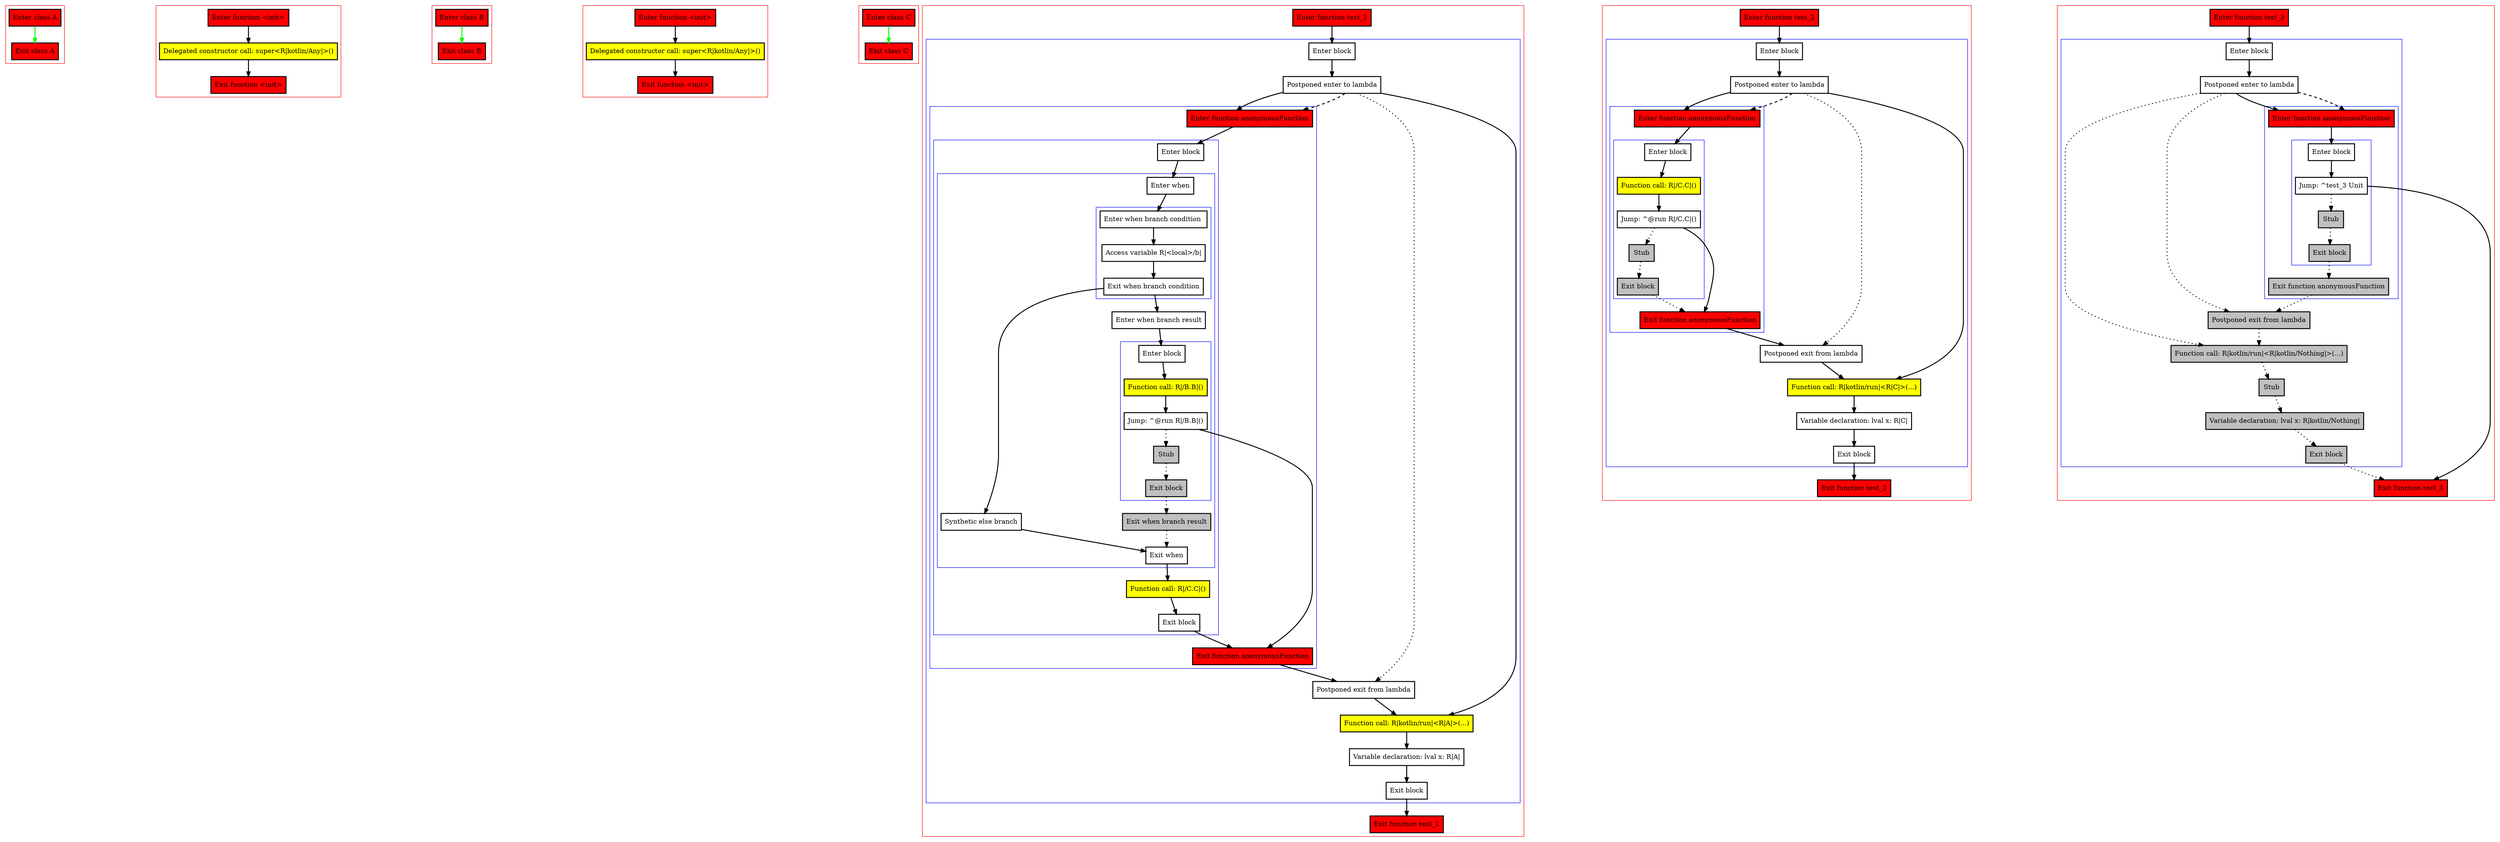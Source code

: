 digraph returnValuesFromLambda_kt {
    graph [nodesep=3]
    node [shape=box penwidth=2]
    edge [penwidth=2]

    subgraph cluster_0 {
        color=red
        0 [label="Enter class A" style="filled" fillcolor=red];
        1 [label="Exit class A" style="filled" fillcolor=red];
    }
    0 -> {1} [color=green];

    subgraph cluster_1 {
        color=red
        2 [label="Enter function <init>" style="filled" fillcolor=red];
        3 [label="Delegated constructor call: super<R|kotlin/Any|>()" style="filled" fillcolor=yellow];
        4 [label="Exit function <init>" style="filled" fillcolor=red];
    }
    2 -> {3};
    3 -> {4};

    subgraph cluster_2 {
        color=red
        5 [label="Enter class B" style="filled" fillcolor=red];
        6 [label="Exit class B" style="filled" fillcolor=red];
    }
    5 -> {6} [color=green];

    subgraph cluster_3 {
        color=red
        7 [label="Enter function <init>" style="filled" fillcolor=red];
        8 [label="Delegated constructor call: super<R|kotlin/Any|>()" style="filled" fillcolor=yellow];
        9 [label="Exit function <init>" style="filled" fillcolor=red];
    }
    7 -> {8};
    8 -> {9};

    subgraph cluster_4 {
        color=red
        10 [label="Enter class C" style="filled" fillcolor=red];
        11 [label="Exit class C" style="filled" fillcolor=red];
    }
    10 -> {11} [color=green];

    subgraph cluster_5 {
        color=red
        12 [label="Enter function test_1" style="filled" fillcolor=red];
        subgraph cluster_6 {
            color=blue
            13 [label="Enter block"];
            14 [label="Postponed enter to lambda"];
            subgraph cluster_7 {
                color=blue
                20 [label="Enter function anonymousFunction" style="filled" fillcolor=red];
                subgraph cluster_8 {
                    color=blue
                    21 [label="Enter block"];
                    subgraph cluster_9 {
                        color=blue
                        22 [label="Enter when"];
                        subgraph cluster_10 {
                            color=blue
                            23 [label="Enter when branch condition "];
                            24 [label="Access variable R|<local>/b|"];
                            25 [label="Exit when branch condition"];
                        }
                        26 [label="Synthetic else branch"];
                        27 [label="Enter when branch result"];
                        subgraph cluster_11 {
                            color=blue
                            28 [label="Enter block"];
                            29 [label="Function call: R|/B.B|()" style="filled" fillcolor=yellow];
                            30 [label="Jump: ^@run R|/B.B|()"];
                            31 [label="Stub" style="filled" fillcolor=gray];
                            32 [label="Exit block" style="filled" fillcolor=gray];
                        }
                        33 [label="Exit when branch result" style="filled" fillcolor=gray];
                        34 [label="Exit when"];
                    }
                    35 [label="Function call: R|/C.C|()" style="filled" fillcolor=yellow];
                    36 [label="Exit block"];
                }
                37 [label="Exit function anonymousFunction" style="filled" fillcolor=red];
            }
            15 [label="Postponed exit from lambda"];
            16 [label="Function call: R|kotlin/run|<R|A|>(...)" style="filled" fillcolor=yellow];
            17 [label="Variable declaration: lval x: R|A|"];
            18 [label="Exit block"];
        }
        19 [label="Exit function test_1" style="filled" fillcolor=red];
    }
    12 -> {13};
    13 -> {14};
    14 -> {16 20};
    14 -> {15} [style=dotted];
    14 -> {20} [style=dashed];
    15 -> {16};
    16 -> {17};
    17 -> {18};
    18 -> {19};
    20 -> {21};
    21 -> {22};
    22 -> {23};
    23 -> {24};
    24 -> {25};
    25 -> {26 27};
    26 -> {34};
    27 -> {28};
    28 -> {29};
    29 -> {30};
    30 -> {37};
    30 -> {31} [style=dotted];
    31 -> {32} [style=dotted];
    32 -> {33} [style=dotted];
    33 -> {34} [style=dotted];
    34 -> {35};
    35 -> {36};
    36 -> {37};
    37 -> {15};

    subgraph cluster_12 {
        color=red
        38 [label="Enter function test_2" style="filled" fillcolor=red];
        subgraph cluster_13 {
            color=blue
            39 [label="Enter block"];
            40 [label="Postponed enter to lambda"];
            subgraph cluster_14 {
                color=blue
                46 [label="Enter function anonymousFunction" style="filled" fillcolor=red];
                subgraph cluster_15 {
                    color=blue
                    47 [label="Enter block"];
                    48 [label="Function call: R|/C.C|()" style="filled" fillcolor=yellow];
                    49 [label="Jump: ^@run R|/C.C|()"];
                    50 [label="Stub" style="filled" fillcolor=gray];
                    51 [label="Exit block" style="filled" fillcolor=gray];
                }
                52 [label="Exit function anonymousFunction" style="filled" fillcolor=red];
            }
            41 [label="Postponed exit from lambda"];
            42 [label="Function call: R|kotlin/run|<R|C|>(...)" style="filled" fillcolor=yellow];
            43 [label="Variable declaration: lval x: R|C|"];
            44 [label="Exit block"];
        }
        45 [label="Exit function test_2" style="filled" fillcolor=red];
    }
    38 -> {39};
    39 -> {40};
    40 -> {42 46};
    40 -> {41} [style=dotted];
    40 -> {46} [style=dashed];
    41 -> {42};
    42 -> {43};
    43 -> {44};
    44 -> {45};
    46 -> {47};
    47 -> {48};
    48 -> {49};
    49 -> {52};
    49 -> {50} [style=dotted];
    50 -> {51} [style=dotted];
    51 -> {52} [style=dotted];
    52 -> {41};

    subgraph cluster_16 {
        color=red
        53 [label="Enter function test_3" style="filled" fillcolor=red];
        subgraph cluster_17 {
            color=blue
            54 [label="Enter block"];
            55 [label="Postponed enter to lambda"];
            subgraph cluster_18 {
                color=blue
                62 [label="Enter function anonymousFunction" style="filled" fillcolor=red];
                subgraph cluster_19 {
                    color=blue
                    63 [label="Enter block"];
                    64 [label="Jump: ^test_3 Unit"];
                    65 [label="Stub" style="filled" fillcolor=gray];
                    66 [label="Exit block" style="filled" fillcolor=gray];
                }
                67 [label="Exit function anonymousFunction" style="filled" fillcolor=red style="filled" fillcolor=gray];
            }
            56 [label="Postponed exit from lambda" style="filled" fillcolor=gray];
            57 [label="Function call: R|kotlin/run|<R|kotlin/Nothing|>(...)" style="filled" fillcolor=gray];
            58 [label="Stub" style="filled" fillcolor=gray];
            59 [label="Variable declaration: lval x: R|kotlin/Nothing|" style="filled" fillcolor=gray];
            60 [label="Exit block" style="filled" fillcolor=gray];
        }
        61 [label="Exit function test_3" style="filled" fillcolor=red];
    }
    53 -> {54};
    54 -> {55};
    55 -> {62};
    55 -> {56 57} [style=dotted];
    55 -> {62} [style=dashed];
    56 -> {57} [style=dotted];
    57 -> {58} [style=dotted];
    58 -> {59} [style=dotted];
    59 -> {60} [style=dotted];
    60 -> {61} [style=dotted];
    62 -> {63};
    63 -> {64};
    64 -> {61};
    64 -> {65} [style=dotted];
    65 -> {66} [style=dotted];
    66 -> {67} [style=dotted];
    67 -> {56} [style=dotted];

}
